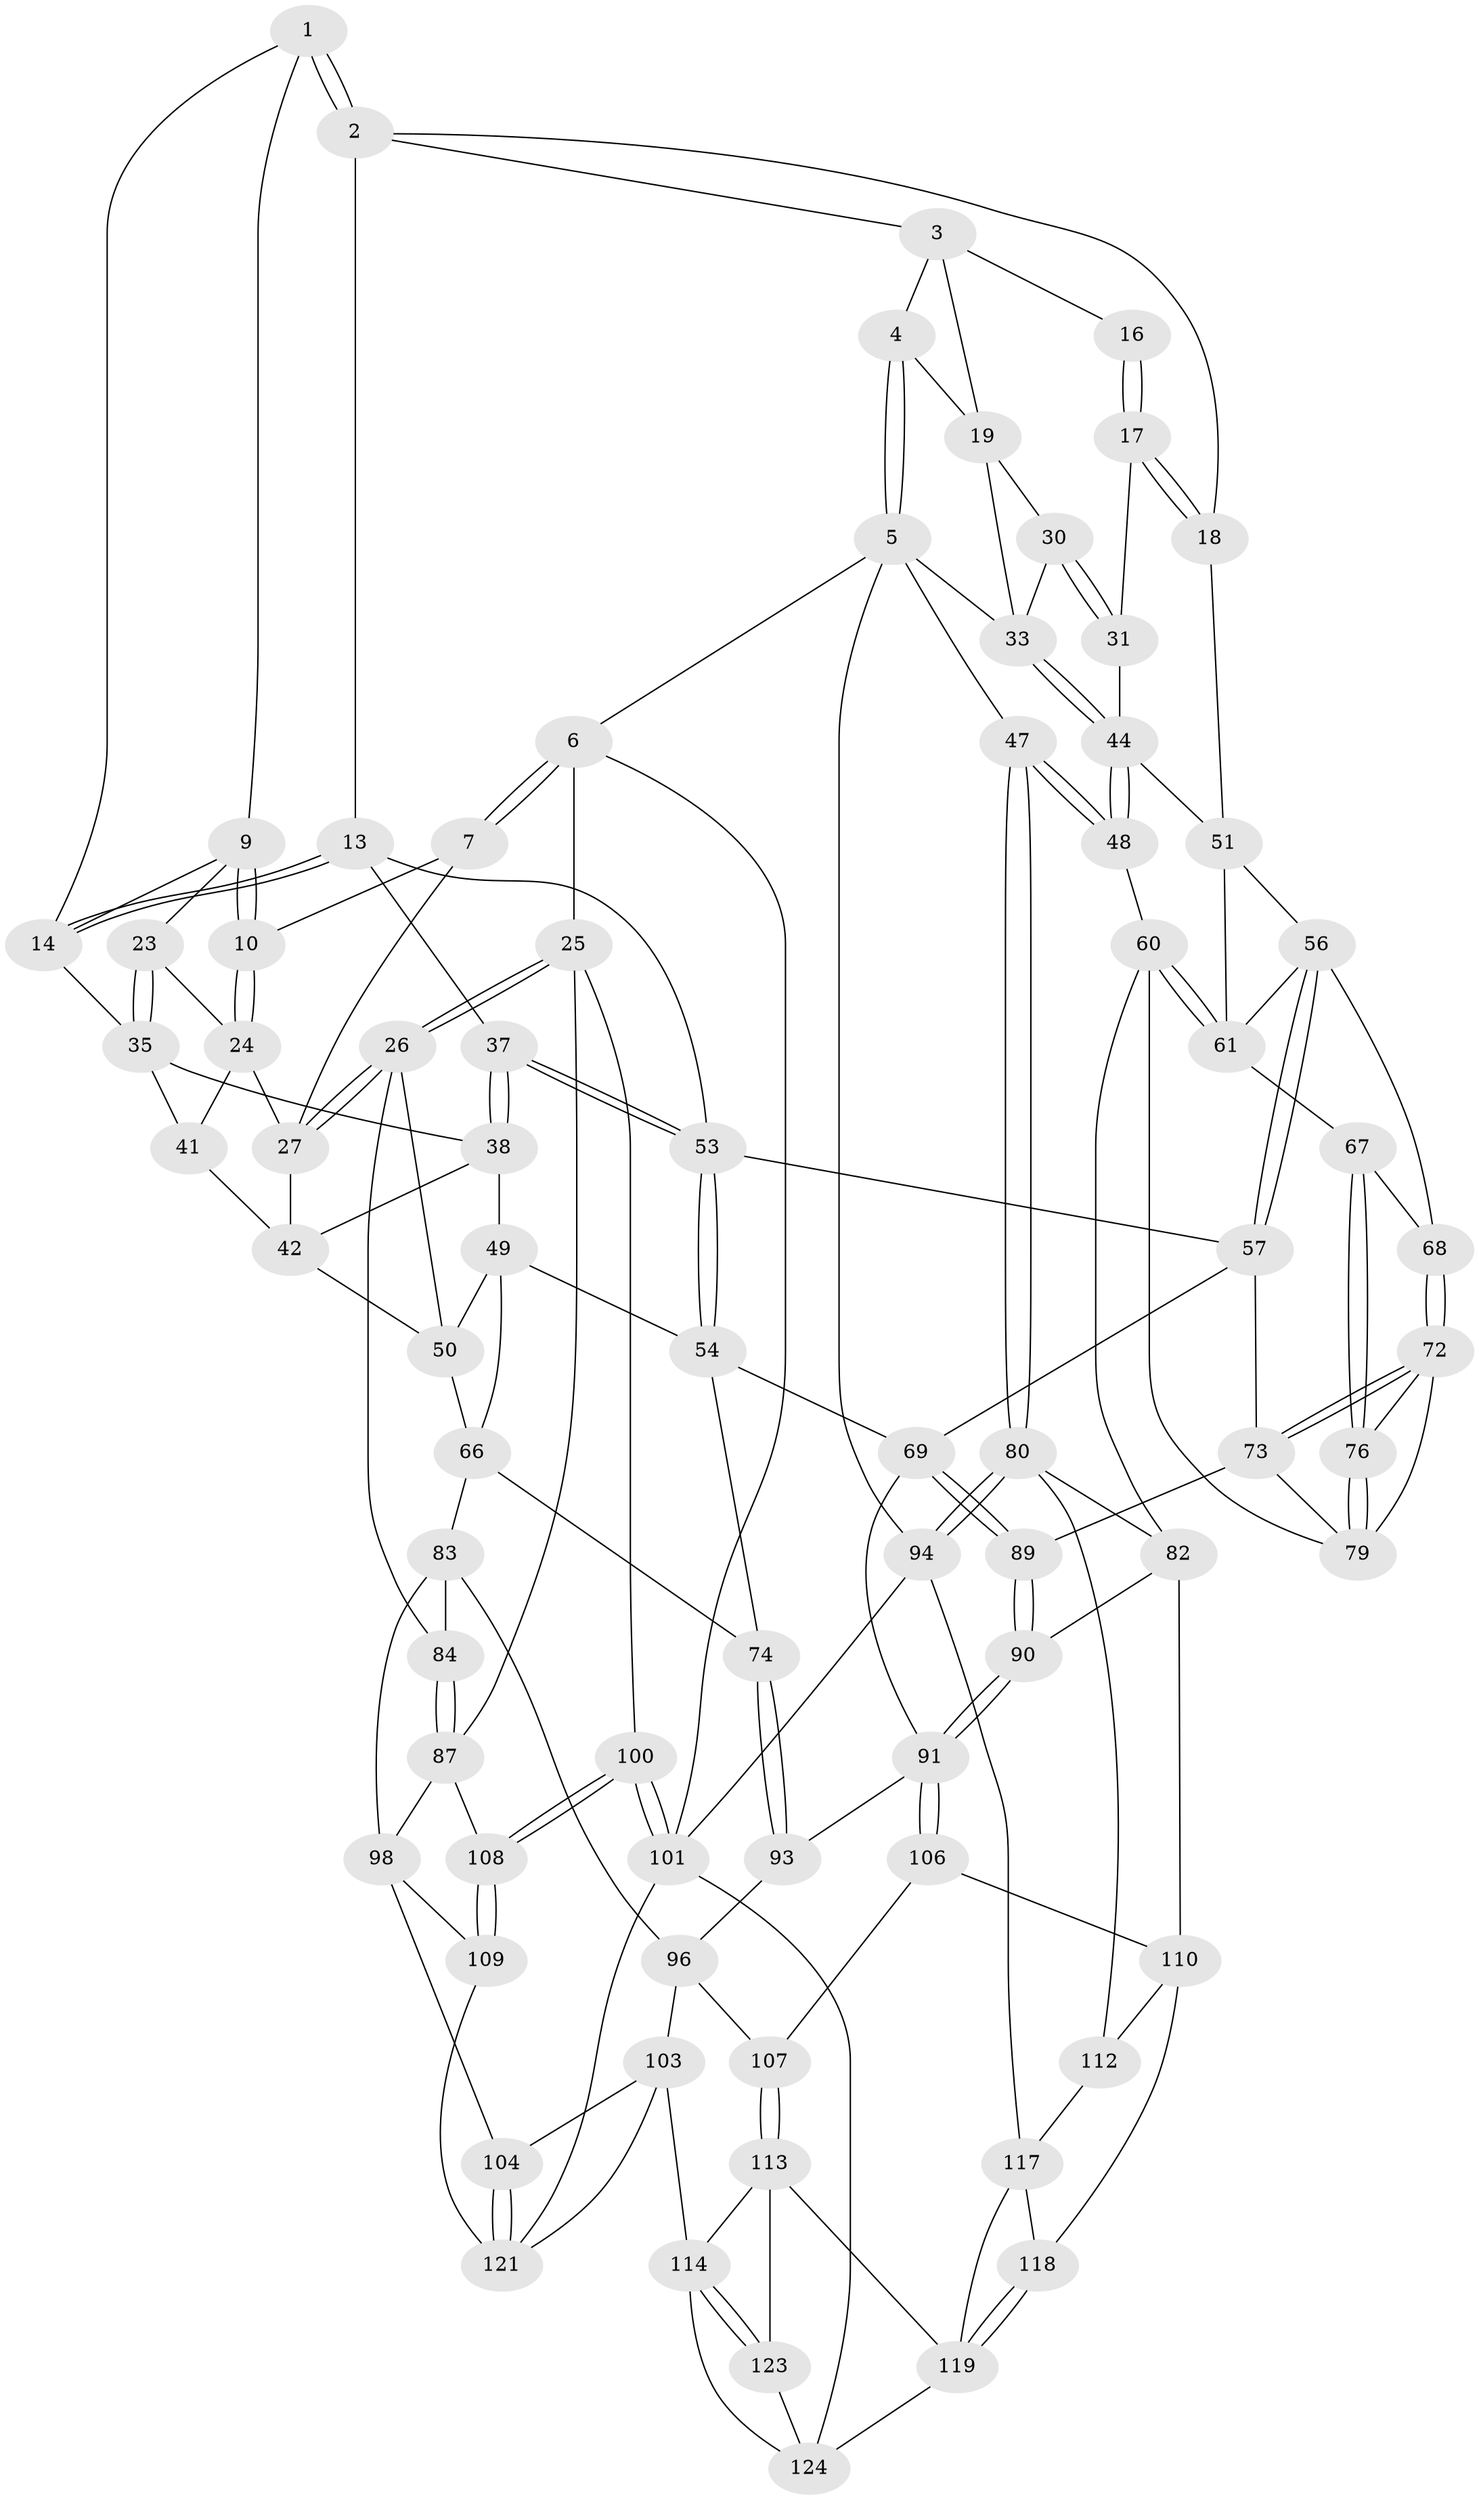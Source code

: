 // original degree distribution, {3: 0.015625, 5: 0.53125, 4: 0.234375, 6: 0.21875}
// Generated by graph-tools (version 1.1) at 2025/42/03/06/25 10:42:28]
// undirected, 79 vertices, 182 edges
graph export_dot {
graph [start="1"]
  node [color=gray90,style=filled];
  1 [pos="+0.5840616040625773+0",super="+8"];
  2 [pos="+0.6868046588136594+0",super="+12"];
  3 [pos="+0.7053893257097146+0",super="+15"];
  4 [pos="+0.8346335486017195+0"];
  5 [pos="+1+0",super="+40"];
  6 [pos="+0+0"];
  7 [pos="+0.29402252640513526+0",super="+11"];
  9 [pos="+0.3730029857792733+0.06454970835549255",super="+22"];
  10 [pos="+0.3265060521094146+0.05350678968501634"];
  13 [pos="+0.583300576350088+0.20825576159138526",super="+36"];
  14 [pos="+0.48616358127943443+0.10023766714142891",super="+21"];
  16 [pos="+0.7467935832313187+0.05850024826776104"];
  17 [pos="+0.6444749639507205+0.20269951156139648",super="+32"];
  18 [pos="+0.6411495059496282+0.20485820797771628"];
  19 [pos="+0.9875894354836453+0.09979201567093256",super="+20"];
  23 [pos="+0.35255338334405756+0.15565670276561305"];
  24 [pos="+0.3446270930696823+0.15063385099932664",super="+29"];
  25 [pos="+0+0.17105148292844152",super="+88"];
  26 [pos="+0+0.1876321109735901",super="+65"];
  27 [pos="+0+0.19031573284696818",super="+28"];
  30 [pos="+0.8541386460093489+0.13206116307385113"];
  31 [pos="+0.815145778394258+0.22853097237791675"];
  33 [pos="+0.9725477131266186+0.14983828230983887",super="+34"];
  35 [pos="+0.3932306969850089+0.1945024340903864",super="+39"];
  37 [pos="+0.4096089665799063+0.24214457554973295"];
  38 [pos="+0.39626422528221755+0.22735759301655867",super="+46"];
  41 [pos="+0.2795435678535414+0.19630092620439651"];
  42 [pos="+0.2766384594748724+0.21125791287868337",super="+43"];
  44 [pos="+0.8630482346199629+0.291093477749384",super="+45"];
  47 [pos="+1+0.39523872102049623"];
  48 [pos="+0.9704856647030343+0.3776335218066419"];
  49 [pos="+0.280703659422252+0.34223553638240495",super="+55"];
  50 [pos="+0.22151128512995577+0.32944479447357505",super="+64"];
  51 [pos="+0.8025087914886105+0.3118927766656396",super="+52"];
  53 [pos="+0.41749324346860833+0.3428067716475755",super="+59"];
  54 [pos="+0.36217355447952965+0.38792845554151784",super="+71"];
  56 [pos="+0.6979457775378825+0.3900963233547031",super="+63"];
  57 [pos="+0.6536604005921179+0.43526298114218437",super="+58"];
  60 [pos="+0.884784947086019+0.4633684271403215",super="+78"];
  61 [pos="+0.8803498530861386+0.4642176810491571",super="+62"];
  66 [pos="+0.25250160094266205+0.491498660724325",super="+75"];
  67 [pos="+0.8718755987140924+0.46731546942640406"];
  68 [pos="+0.8139905824594893+0.449675872165438"];
  69 [pos="+0.5839092654316542+0.4706295263444634",super="+70"];
  72 [pos="+0.7335729484540447+0.4815640429200677",super="+77"];
  73 [pos="+0.7170239238132863+0.4809329985384851",super="+86"];
  74 [pos="+0.35283818639353176+0.6149124255304944"];
  76 [pos="+0.8357279789206914+0.5123996620657039"];
  79 [pos="+0.9020535481359117+0.6535378431436701",super="+85"];
  80 [pos="+1+0.8228404985235531",super="+81"];
  82 [pos="+1+0.749591220939956",super="+95"];
  83 [pos="+0.09266676428913852+0.576693644712001",super="+97"];
  84 [pos="+0.09014851118942532+0.5749134034280998"];
  87 [pos="+0+0.583155747293641",super="+99"];
  89 [pos="+0.6945911983714486+0.6600043784445019"];
  90 [pos="+0.6619043508655752+0.7259946623075684"];
  91 [pos="+0.5192624634816156+0.7552819032278701",super="+92"];
  93 [pos="+0.3504169728467726+0.6408966697876395"];
  94 [pos="+1+1"];
  96 [pos="+0.3125200689816136+0.661717882705341",super="+102"];
  98 [pos="+0.15627510209048723+0.755553104825504",super="+105"];
  100 [pos="+0+0.7973971067238548"];
  101 [pos="+0+1",super="+125"];
  103 [pos="+0.26311968828004584+0.838318202086794",super="+116"];
  104 [pos="+0.2078053835284976+0.8625865439987935"];
  106 [pos="+0.5182200064102721+0.7606805592636695"];
  107 [pos="+0.4513233550625307+0.8427038252084468"];
  108 [pos="+0+0.8109215930814112"];
  109 [pos="+0.03504565320544059+0.8690341388686224"];
  110 [pos="+0.724769012730571+0.8273527692148414",super="+111"];
  112 [pos="+0.7657016433903115+0.8830952211682193"];
  113 [pos="+0.4276414178728194+0.8853410492437258",super="+120"];
  114 [pos="+0.42552811238245697+0.8876490693166291",super="+115"];
  117 [pos="+0.7526748940137562+0.9358656050519913",super="+127"];
  118 [pos="+0.6193586470872239+0.9522817409528612"];
  119 [pos="+0.6003740786029708+1",super="+128"];
  121 [pos="+0.1677917146627632+0.9375871149606377",super="+122"];
  123 [pos="+0.4488662981170052+0.9711527309131559"];
  124 [pos="+0.33288738828062675+1",super="+126"];
  1 -- 2;
  1 -- 2;
  1 -- 9;
  1 -- 14;
  2 -- 3;
  2 -- 18;
  2 -- 13;
  3 -- 4;
  3 -- 16;
  3 -- 19;
  4 -- 5;
  4 -- 5;
  4 -- 19;
  5 -- 6;
  5 -- 94;
  5 -- 47;
  5 -- 33;
  6 -- 7;
  6 -- 7;
  6 -- 25;
  6 -- 101;
  7 -- 10;
  7 -- 27;
  9 -- 10;
  9 -- 10;
  9 -- 14;
  9 -- 23;
  10 -- 24;
  10 -- 24;
  13 -- 14;
  13 -- 14;
  13 -- 37;
  13 -- 53;
  14 -- 35;
  16 -- 17 [weight=2];
  16 -- 17;
  17 -- 18;
  17 -- 18;
  17 -- 31;
  18 -- 51;
  19 -- 30;
  19 -- 33;
  23 -- 24;
  23 -- 35;
  23 -- 35;
  24 -- 41;
  24 -- 27;
  25 -- 26;
  25 -- 26;
  25 -- 100;
  25 -- 87;
  26 -- 27;
  26 -- 27;
  26 -- 50;
  26 -- 84;
  27 -- 42;
  30 -- 31;
  30 -- 31;
  30 -- 33;
  31 -- 44;
  33 -- 44;
  33 -- 44;
  35 -- 41;
  35 -- 38;
  37 -- 38;
  37 -- 38;
  37 -- 53;
  37 -- 53;
  38 -- 49;
  38 -- 42;
  41 -- 42;
  42 -- 50;
  44 -- 48;
  44 -- 48;
  44 -- 51;
  47 -- 48;
  47 -- 48;
  47 -- 80;
  47 -- 80;
  48 -- 60;
  49 -- 50;
  49 -- 66;
  49 -- 54;
  50 -- 66;
  51 -- 61;
  51 -- 56;
  53 -- 54;
  53 -- 54;
  53 -- 57;
  54 -- 74;
  54 -- 69;
  56 -- 57;
  56 -- 57;
  56 -- 68;
  56 -- 61;
  57 -- 73;
  57 -- 69;
  60 -- 61;
  60 -- 61;
  60 -- 82;
  60 -- 79;
  61 -- 67;
  66 -- 74;
  66 -- 83;
  67 -- 68;
  67 -- 76;
  67 -- 76;
  68 -- 72;
  68 -- 72;
  69 -- 89;
  69 -- 89;
  69 -- 91;
  72 -- 73;
  72 -- 73;
  72 -- 76;
  72 -- 79;
  73 -- 89;
  73 -- 79;
  74 -- 93;
  74 -- 93;
  76 -- 79;
  76 -- 79;
  80 -- 94;
  80 -- 94;
  80 -- 82;
  80 -- 112;
  82 -- 90;
  82 -- 110;
  83 -- 84;
  83 -- 96;
  83 -- 98;
  84 -- 87;
  84 -- 87;
  87 -- 98;
  87 -- 108;
  89 -- 90;
  89 -- 90;
  90 -- 91;
  90 -- 91;
  91 -- 106;
  91 -- 106;
  91 -- 93;
  93 -- 96;
  94 -- 101;
  94 -- 117;
  96 -- 107;
  96 -- 103;
  98 -- 104;
  98 -- 109;
  100 -- 101;
  100 -- 101;
  100 -- 108;
  100 -- 108;
  101 -- 121;
  101 -- 124;
  103 -- 104;
  103 -- 121;
  103 -- 114;
  104 -- 121;
  104 -- 121;
  106 -- 107;
  106 -- 110;
  107 -- 113;
  107 -- 113;
  108 -- 109;
  108 -- 109;
  109 -- 121;
  110 -- 112;
  110 -- 118;
  112 -- 117;
  113 -- 114;
  113 -- 123;
  113 -- 119;
  114 -- 123;
  114 -- 123;
  114 -- 124;
  117 -- 118;
  117 -- 119;
  118 -- 119;
  118 -- 119;
  119 -- 124;
  123 -- 124;
}
